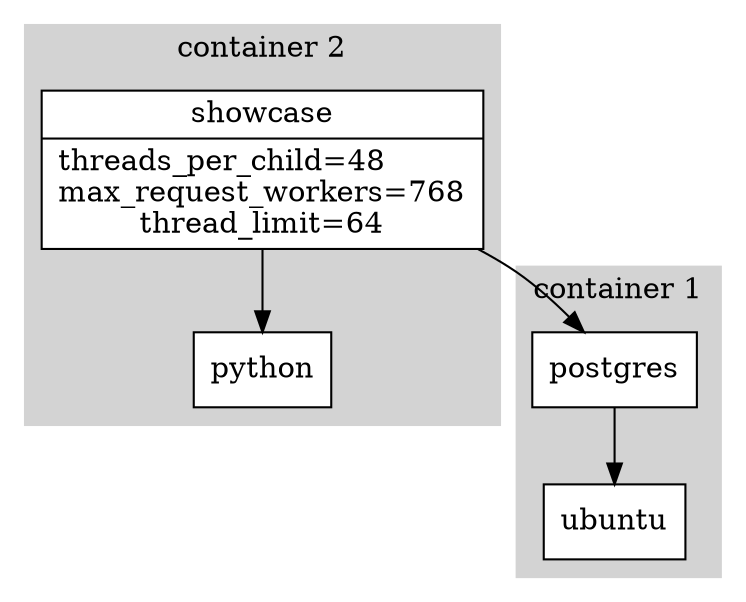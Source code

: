 digraph Config {
  node [shape="record",style="filled",fillcolor="white"];
  subgraph cluster_1 {
    label="container 1";
    style="filled";
    color="lightgrey";
    postgres_0 [label="postgres"];
    ubuntu_0 [label="ubuntu"];
    postgres_0 -> ubuntu_0;
  }
  subgraph cluster_2 {
    label="container 2";
    style="filled";
    color="lightgrey";
    showcase_0 [label="{showcase|threads_per_child=48\lmax_request_workers=768\lthread_limit=64}"];
    python_0 [label="python"];
    showcase_0 -> python_0;
  }
  showcase_0 -> postgres_0;
}
